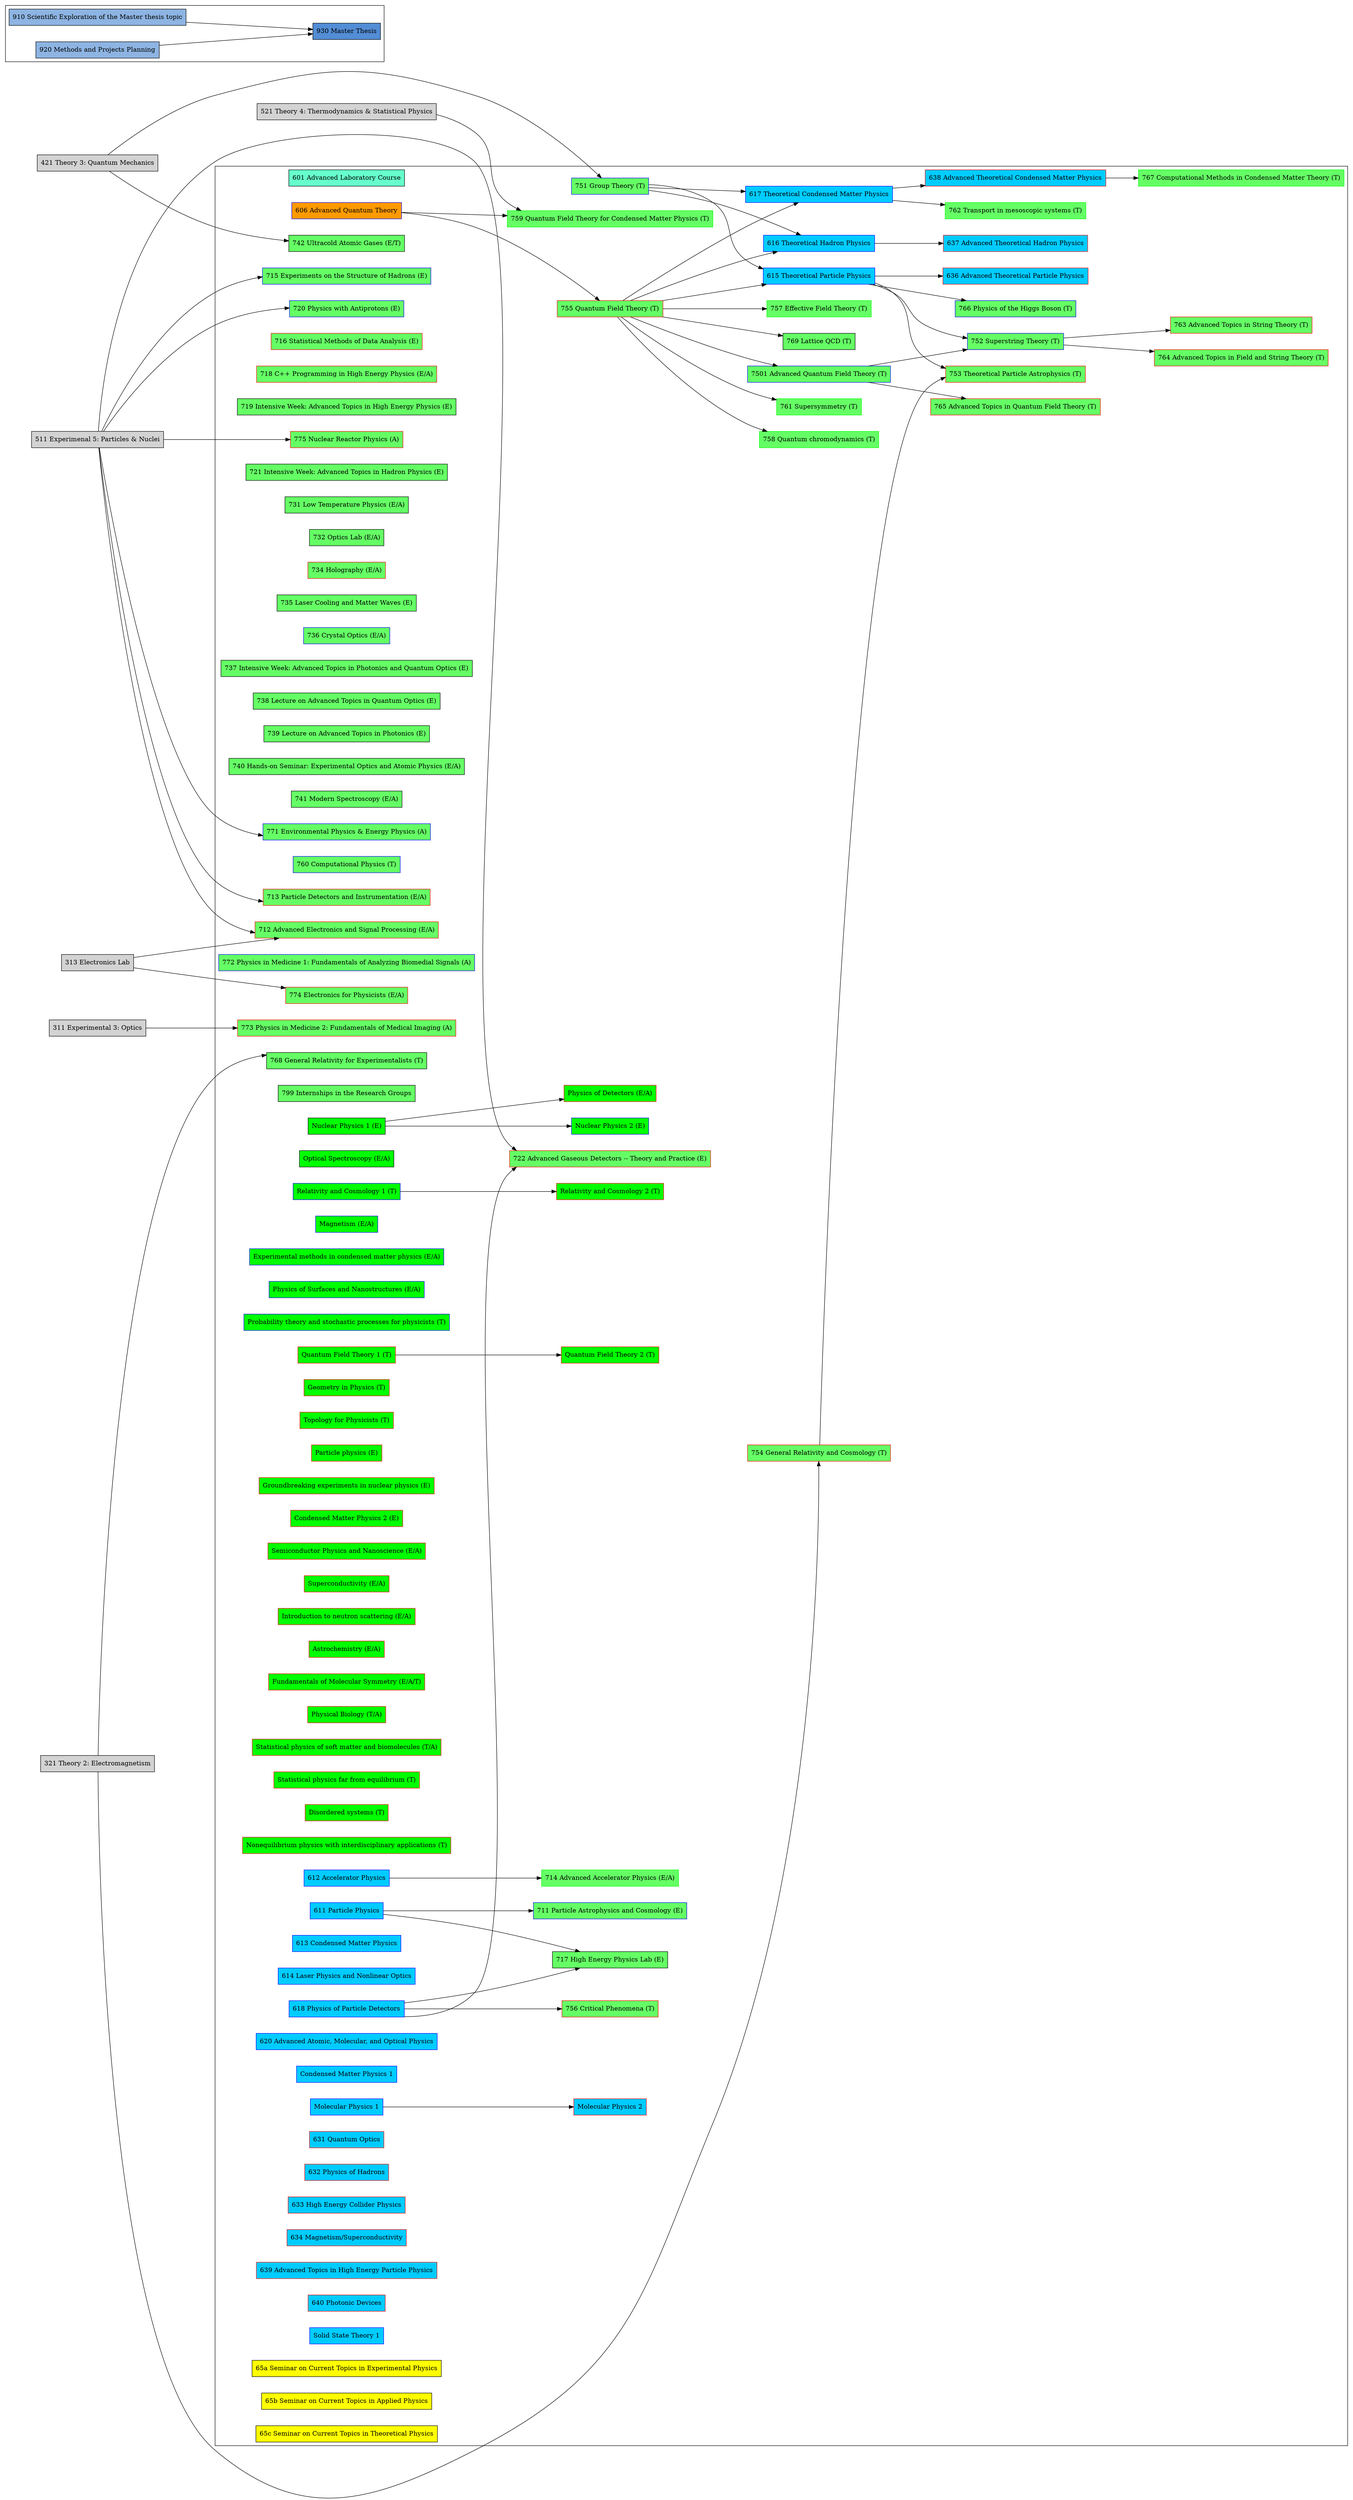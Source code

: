 // Copyright © 2015 Martin Ueding <dev@martin-ueding.de>

digraph {
    nodesep = .50
    ranksep = 1.0
    overlap = false
    splines = true
    rankdir = LR

    node [shape=box style=filled]

    {
        311 [label="311 Experimental 3: Optics"]
        313 [label="313 Electronics Lab"]
        321 [label="321 Theory 2: Electromagnetism"]
        421 [label="421 Theory 3: Quantum Mechanics"]
        511 [label="511 Experimenal 5: Particles & Nuclei"]
        521 [label="521 Theory 4: Thermodynamics & Statistical Physics"]
    }

    subgraph cluster_course_phase {
        601 [label="601 Advanced Laboratory Course" fillcolor="#66FFCC"]

        {
            node[fillcolor="#FF9A00"]

            606 [label="606 Advanced Quantum Theory" color=blue]
        }

        // Elective Advanced Lectures
        {
            node[fillcolor="#65FF65"]

            711 [label="711 Particle Astrophysics and Cosmology (E)" color=blue]
            712 [label="712 Advanced Electronics and Signal Processing (E/A)" color=red]
            713 [label="713 Particle Detectors and Instrumentation (E/A)" color=red]
            714 [label="714 Advanced Accelerator Physics (E/A)" color=green]
            715 [label="715 Experiments on the Structure of Hadrons (E)" color=blue]
            716 [label="716 Statistical Methods of Data Analysis (E)" color=red]
            717 [label="717 High Energy Physics Lab (E)"]
            718 [label="718 C++ Programming in High Energy Physics (E/A)" color=red]
            719 [label="719 Intensive Week: Advanced Topics in High Energy Physics (E)"]
            720 [label="720 Physics with Antiprotons (E)" color=blue]
            721 [label="721 Intensive Week: Advanced Topics in Hadron Physics (E)"]
            722 [label="722 Advanced Gaseous Detectors -- Theory and Practice (E)" color=red]
            731 [label="731 Low Temperature Physics (E/A)"]
            732 [label="732 Optics Lab (E/A)"]
            734 [label="734 Holography (E/A)" color=red]
            735 [label="735 Laser Cooling and Matter Waves (E)"]
            736 [label="736 Crystal Optics (E/A)" color=blue]
            737 [label="737 Intensive Week: Advanced Topics in Photonics and Quantum Optics (E)"]
            738 [label="738 Lecture on Advanced Topics in Quantum Optics (E)"]
            739 [label="739 Lecture on Advanced Topics in Photonics (E)"]
            740 [label="740 Hands-on Seminar: Experimental Optics and Atomic Physics (E/A)"]
            741 [label="741 Modern Spectroscopy (E/A)"]
            742 [label="742 Ultracold Atomic Gases (E/T)"]
            7501 [label="7501 Advanced Quantum Field Theory (T)" color=blue]
            751 [label="751 Group Theory (T)" color=blue]
            752 [label="752 Superstring Theory (T)" color=blue]
            753 [label="753 Theoretical Particle Astrophysics (T)" color=red]
            754 [label="754 General Relativity and Cosmology (T)" color=red]
            755 [label="755 Quantum Field Theory (T)" color=red]
            756 [label="756 Critical Phenomena (T)" color=red]
            757 [label="757 Effective Field Theory (T)" color=green]
            758 [label="758 Quantum chromodynamics (T)" color=green]
            759 [label="759 Quantum Field Theory for Condensed Matter Physics (T)" color=green]
            760 [label="760 Computational Physics (T)" color=blue]
            761 [label="761 Supersymmetry (T)" color=green]
            762 [label="762 Transport in mesoscopic systems (T)" color=green]
            763 [label="763 Advanced Topics in String Theory (T)" color=red]
            764 [label="764 Advanced Topics in Field and String Theory (T)" color=red]
            765 [label="765 Advanced Topics in Quantum Field Theory (T)" color=red]
            766 [label="766 Physics of the Higgs Boson (T)" color=blue]
            767 [label="767 Computational Methods in Condensed Matter Theory (T)" color=green]
            768 [label="768 General Relativity for Experimentalists (T)"]
            769 [label="769 Lattice QCD (T)"]
            771 [label="771 Environmental Physics & Energy Physics (A)" color=blue]
            772 [label="772 Physics in Medicine 1: Fundamentals of Analyzing Biomedial Signals (A)" color=blue]
            773 [label="773 Physics in Medicine 2: Fundamentals of Medical Imaging (A)" color=red]
            774 [label="774 Electronics for Physicists (E/A)" color=red]
            775 [label="775 Nuclear Reactor Physics (A)" color=red]
            799 [label="799 Internships in the Research Groups"]
        }


        // Elective Advanced Lectures: BCGS Courses
        {
            node[fillcolor=green]

            "Nuclear Physics 1 (E)"
            "Optical Spectroscopy (E/A)"

            // Winter
            {
                node[color=blue]

                "Relativity and Cosmology 1 (T)"
                "Nuclear Physics 1 (E)" -> "Nuclear Physics 2 (E)"
                "Magnetism (E/A)"
                "Experimental methods in condensed matter physics (E/A)"
                "Physics of Surfaces and Nanostructures (E/A)"
                "Probability theory and stochastic processes for physicists (T)"
            }

            // Summer
            {
                node[color=red]

                "Relativity and Cosmology 1 (T)" -> "Relativity and Cosmology 2 (T)"
                "Quantum Field Theory 1 (T)" -> "Quantum Field Theory 2 (T)"
                "Geometry in Physics (T)"
                "Topology for Physicists (T)"
                "Nuclear Physics 1 (E)" -> "Physics of Detectors (E/A)"
                "Particle physics (E)"
                "Groundbreaking experiments in nuclear physics (E)"
                "Condensed Matter Physics 2 (E)"
                "Semiconductor Physics and Nanoscience (E/A)"
                "Superconductivity (E/A)"
                "Introduction to neutron scattering (E/A)"
                "Astrochemistry (E/A)"
                "Fundamentals of Molecular Symmetry (E/A/T)"
                "Physical Biology (T/A)"
                "Statistical physics of soft matter and biomolecules (T/A)"
                "Statistical physics far from equilibrium (T)"
                "Disordered systems (T)"
                "Nonequilibrium physics with interdisciplinary applications (T)"
            }
        }

        // Specialization: Experimental Physics
        {
            node[fillcolor="#00CCFF" color=blue]

            611 [label="611 Particle Physics"]
            612 [label="612 Accelerator Physics"]
            613 [label="613 Condensed Matter Physics"]
            614 [label="614 Laser Physics and Nonlinear Optics"]
            618 [label="618 Physics of Particle Detectors"]
            620 [label="620 Advanced Atomic, Molecular, and Optical Physics"]
            CondMatter1 [label="Condensed Matter Physics 1"]
            MolPhys1 [label="Molecular Physics 1"]

        }

        // Specialization: Advanced Experimental Physics
        {
            node[fillcolor="#00CCFF", color=red]

            631 [label="631 Quantum Optics"]
            632 [label="632 Physics of Hadrons"]
            633 [label="633 High Energy Collider Physics"]
            634 [label="634 Magnetism/Superconductivity"]
            639 [label="639 Advanced Topics in High Energy Particle Physics"]
            640 [label="640 Photonic Devices"]
            MolPhys2 [label="Molecular Physics 2"]
        }

        // Specialization: Theoretical Physics
        {
            node[fillcolor="#00CCFF"]

            615 [label="615 Theoretical Particle Physics" color=blue]
            616 [label="616 Theoretical Hadron Physics" color=blue]
            617 [label="617 Theoretical Condensed Matter Physics" color=blue]
            TheoSolidSt [label="Solid State Theory 1" color=blue]
        }

        // Specialization: Advanced Theoretical Physics
        {
            node[fillcolor="#00CCFF"]

            636 [label="636 Advanced Theoretical Particle Physics" color=red]
            637 [label="637 Advanced Theoretical Hadron Physics" color=red]
            638 [label="638 Advanced Theoretical Condensed Matter Physics" color=red]
        }


        // Seminar
        {
            node[fillcolor="#FFFF00"]

            "65a" [label="65a Seminar on Current Topics in Experimental Physics"]
            "65b" [label="65b Seminar on Current Topics in Applied Physics"]
            "65c" [label="65c Seminar on Current Topics in Theoretical Physics"]
        }
    }

    subgraph cluster_research_phase {
        // Thesis Preparation
        {
            node[fillcolor="#8DB4E2"]

            910 [label="910 Scientific Exploration of the Master thesis topic"]
            920 [label="920 Methods and Projects Planning"]
        }

        // Thesis
        {
            node[fillcolor="#538DD5"]

            930 [label="930 Master Thesis"]
        }

        910, 920 -> 930
    }

    755, 751 -> 615
    755, 751 -> 616
    755, 751 -> 617

    615 -> 636
    616 -> 637
    617 -> 638

    611 -> 711
    511 -> 715
    611, 618 -> 717
    511 -> 720
    511, 618 -> 722
    313, 511 -> 712
    511 -> 713
    612 -> 714
    511 -> 771
    311 -> 773
    313 -> 774
    511 -> 775
    421 -> 742
    421 -> 751
    7501, 615 -> 752
    754, 615 -> 753
    321 -> 754
    606 -> 755
    618 -> 756
    755 -> 757
    755 -> 758
    606, 521 -> 759
    755 -> 761
    617 -> 762
    752 -> 763
    752 -> 764
    7501 -> 765
    615 -> 766
    755 -> 7501
    638 -> 767
    321 -> 768
    755 -> 769

    MolPhys1 -> MolPhys2
}

// vim: autoindent
